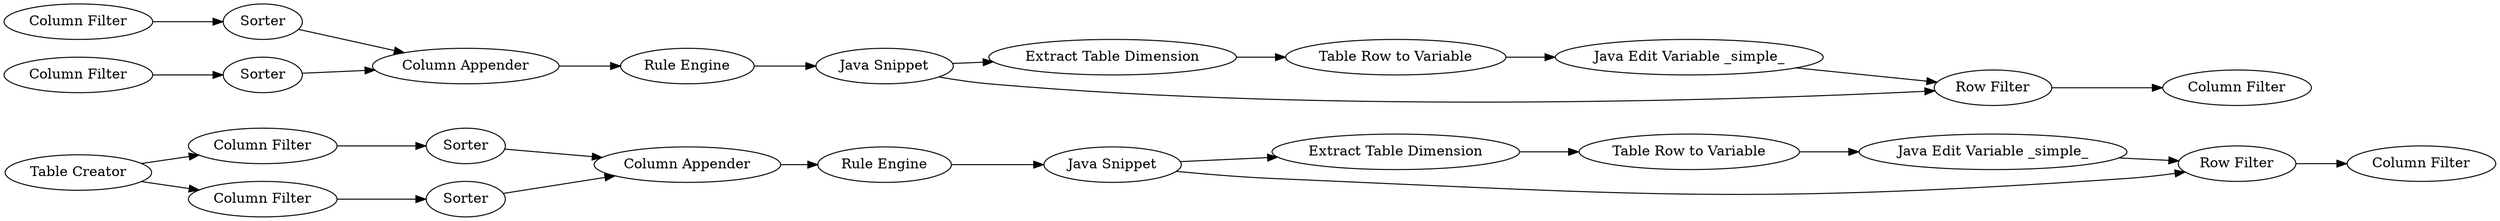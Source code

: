 digraph {
	"-2850982209843079390_7" [label="Column Filter"]
	"-2850982209843079390_22" [label="Column Filter"]
	"-2850982209843079390_8" [label="Column Appender"]
	"-2850982209843079390_27" [label="Table Row to Variable"]
	"-2850982209843079390_4" [label=Sorter]
	"-8015164958854337834_30" [label="Column Appender"]
	"-8015164958854337834_31" [label="Column Filter"]
	"-2850982209843079390_5" [label="Rule Engine"]
	"-8015164958854337834_34" [label=Sorter]
	"-2850982209843079390_6" [label="Column Filter"]
	"-8015164958854337834_29" [label="Java Edit Variable _simple_"]
	"-2850982209843079390_26" [label="Extract Table Dimension"]
	"-8015164958854337834_40" [label="Extract Table Dimension"]
	"-2850982209843079390_3" [label=Sorter]
	"-8015164958854337834_38" [label="Column Filter"]
	"-2850982209843079390_21" [label="Java Snippet"]
	"-8015164958854337834_33" [label="Rule Engine"]
	"-2850982209843079390_20" [label="Row Filter"]
	"-8015164958854337834_32" [label="Column Filter"]
	"-2850982209843079390_28" [label="Java Edit Variable _simple_"]
	"-8015164958854337834_36" [label="Java Snippet"]
	"-8015164958854337834_35" [label=Sorter]
	"-2850982209843079390_2" [label="Table Creator"]
	"-8015164958854337834_37" [label="Row Filter"]
	"-8015164958854337834_39" [label="Table Row to Variable"]
	"-2850982209843079390_21" -> "-2850982209843079390_20"
	"-2850982209843079390_20" -> "-2850982209843079390_22"
	"-2850982209843079390_26" -> "-2850982209843079390_27"
	"-2850982209843079390_21" -> "-2850982209843079390_26"
	"-8015164958854337834_35" -> "-8015164958854337834_30"
	"-8015164958854337834_40" -> "-8015164958854337834_39"
	"-2850982209843079390_2" -> "-2850982209843079390_6"
	"-2850982209843079390_8" -> "-2850982209843079390_5"
	"-2850982209843079390_3" -> "-2850982209843079390_8"
	"-2850982209843079390_4" -> "-2850982209843079390_8"
	"-8015164958854337834_29" -> "-8015164958854337834_37"
	"-2850982209843079390_7" -> "-2850982209843079390_3"
	"-8015164958854337834_34" -> "-8015164958854337834_30"
	"-8015164958854337834_36" -> "-8015164958854337834_40"
	"-8015164958854337834_32" -> "-8015164958854337834_34"
	"-8015164958854337834_30" -> "-8015164958854337834_33"
	"-2850982209843079390_6" -> "-2850982209843079390_4"
	"-8015164958854337834_33" -> "-8015164958854337834_36"
	"-2850982209843079390_27" -> "-2850982209843079390_28"
	"-8015164958854337834_37" -> "-8015164958854337834_38"
	"-8015164958854337834_39" -> "-8015164958854337834_29"
	"-2850982209843079390_28" -> "-2850982209843079390_20"
	"-8015164958854337834_36" -> "-8015164958854337834_37"
	"-8015164958854337834_31" -> "-8015164958854337834_35"
	"-2850982209843079390_5" -> "-2850982209843079390_21"
	"-2850982209843079390_2" -> "-2850982209843079390_7"
	rankdir=LR
}
